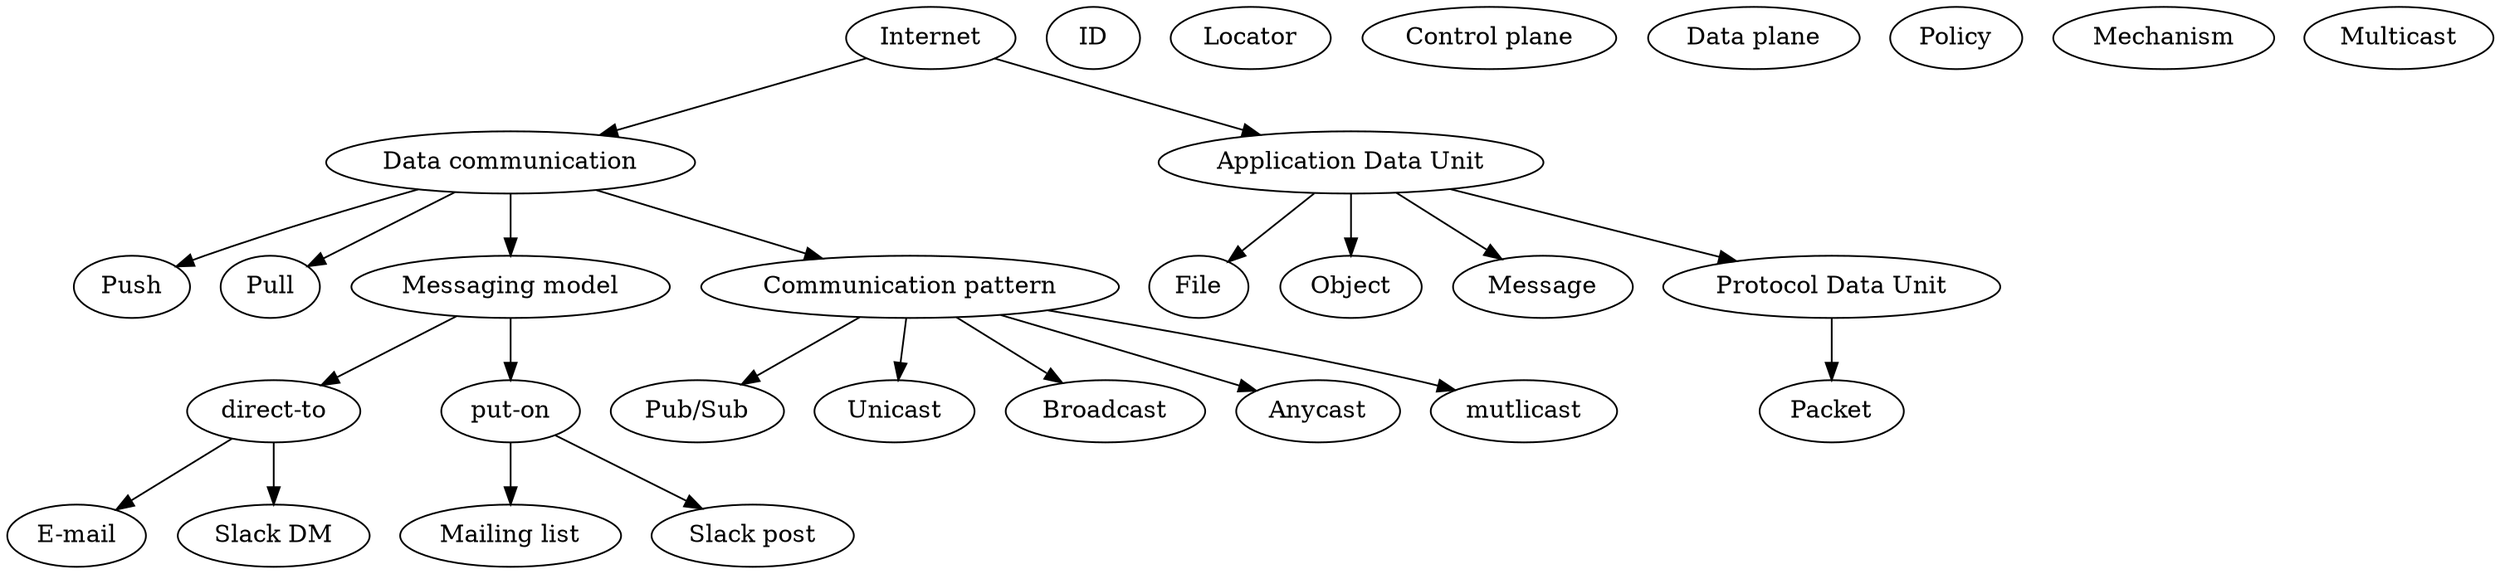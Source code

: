 digraph graph_name {

  root [ label = "Internet" ];
  comm [ label = "Data communication" ];
  comm_push [ label = "Push" ];
  comm_pull [ label = "Pull" ];
  file [ label = "File" ];
  object [ label = "Object" ];
  message [ label = "Message" ];
  packet [ label = "Packet" ];

  adu [ label = "Application Data Unit" ];
  pdu [ label = "Protocol Data Unit" ];

  id [ label = "ID" ];
  locator [ label = "Locator" ];

  cplane [ label = "Control plane" ];
  dplane [ label = "Data plane" ];

  policy [ label = "Policy" ];
  mechanism [ label = "Mechanism" ];

  model [ label = "Messaging model" ];
  pattern [ label = "Communication pattern" ];
  directto [ label = "direct-to" ];
  puton [ label = "put-on" ];

  email [ label = "E-mail" ];
  mailinglist [ label = "Mailing list" ];
  slack [ label = "Slack post" ];
  slackdm [ label = "Slack DM" ];

  pubsub [ label = "Pub/Sub" ];
  unicast [ label = "Unicast" ];
  multicast [ label = "Multicast" ];
  broadcast [ label = "Broadcast" ];
  anycast [ label = "Anycast" ];

  root -> adu;
  adu -> pdu;
  adu -> file;
  adu -> object;
  adu -> message;
  pdu -> packet;

  root -> comm;
  comm -> comm_push;
  comm -> comm_pull;

  comm -> model;
  model -> directto;
  model -> puton;
  directto -> email;
  directto -> slackdm;
  puton -> slack;
  puton -> mailinglist;

  comm -> pattern;
  pattern -> pubsub;
  pattern -> unicast;
  pattern -> mutlicast;
  pattern -> broadcast;
  pattern -> anycast;

}

